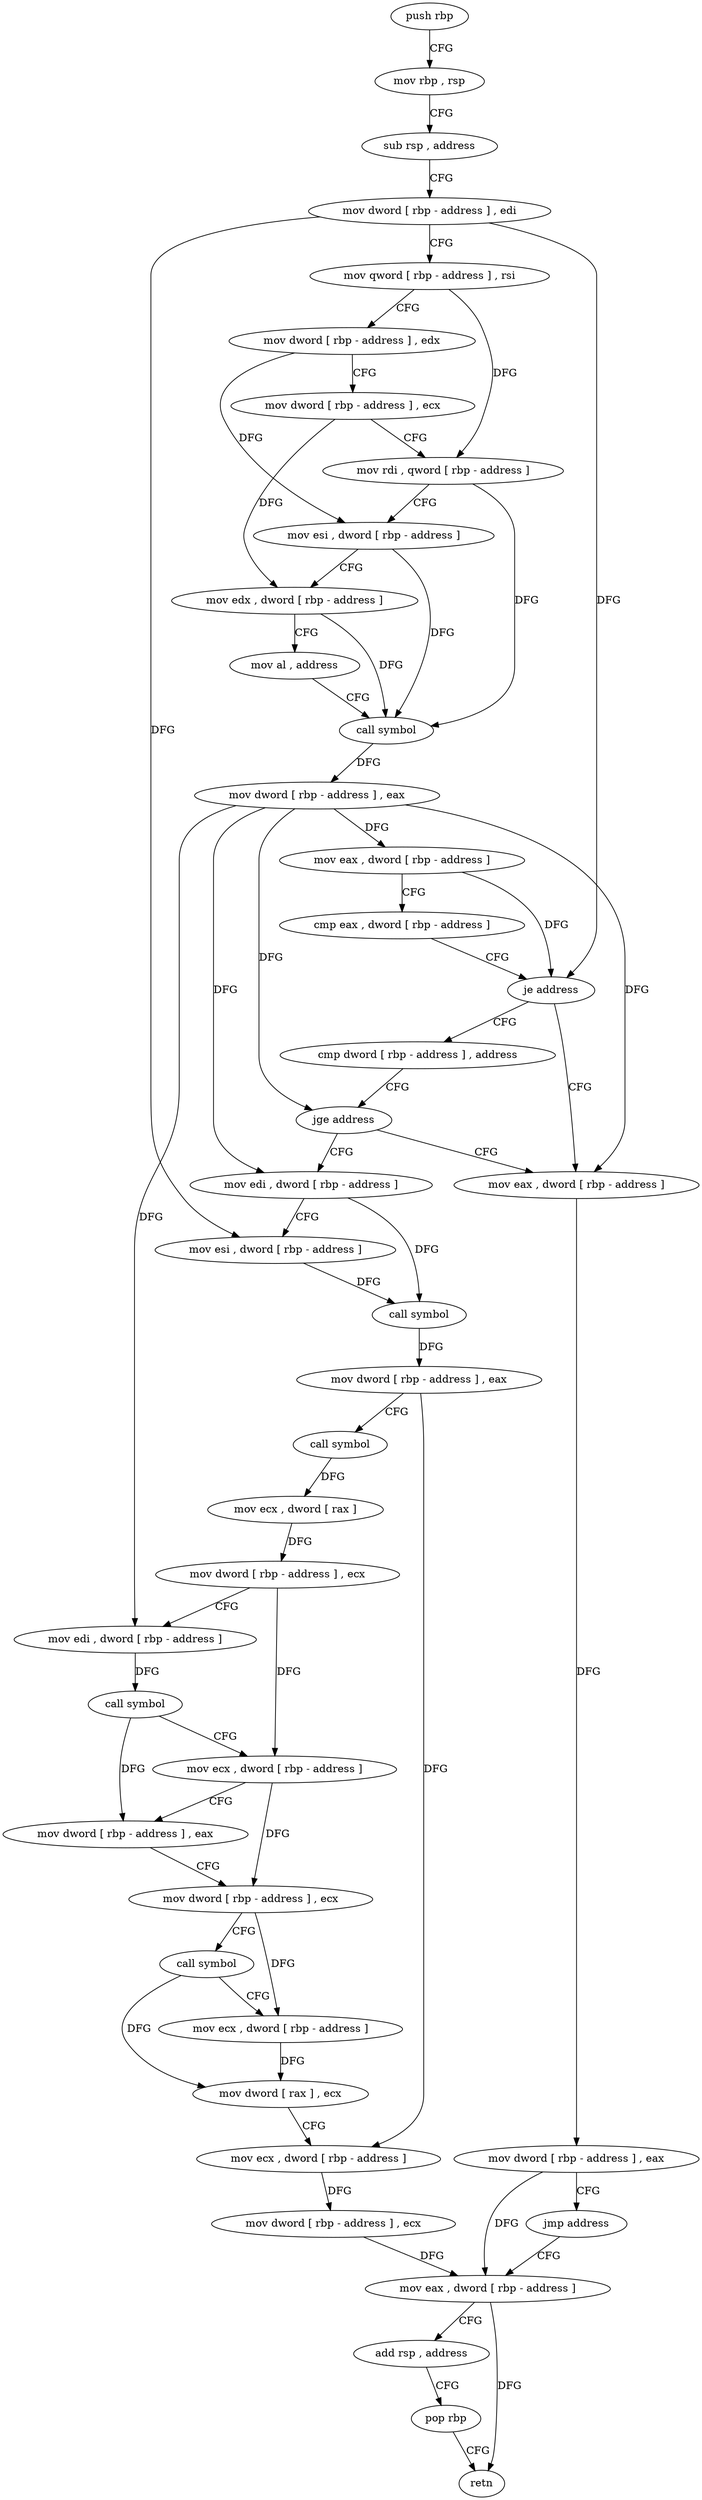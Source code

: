 digraph "func" {
"4255136" [label = "push rbp" ]
"4255137" [label = "mov rbp , rsp" ]
"4255140" [label = "sub rsp , address" ]
"4255144" [label = "mov dword [ rbp - address ] , edi" ]
"4255147" [label = "mov qword [ rbp - address ] , rsi" ]
"4255151" [label = "mov dword [ rbp - address ] , edx" ]
"4255154" [label = "mov dword [ rbp - address ] , ecx" ]
"4255157" [label = "mov rdi , qword [ rbp - address ]" ]
"4255161" [label = "mov esi , dword [ rbp - address ]" ]
"4255164" [label = "mov edx , dword [ rbp - address ]" ]
"4255167" [label = "mov al , address" ]
"4255169" [label = "call symbol" ]
"4255174" [label = "mov dword [ rbp - address ] , eax" ]
"4255177" [label = "mov eax , dword [ rbp - address ]" ]
"4255180" [label = "cmp eax , dword [ rbp - address ]" ]
"4255183" [label = "je address" ]
"4255199" [label = "mov eax , dword [ rbp - address ]" ]
"4255189" [label = "cmp dword [ rbp - address ] , address" ]
"4255202" [label = "mov dword [ rbp - address ] , eax" ]
"4255205" [label = "jmp address" ]
"4255267" [label = "mov eax , dword [ rbp - address ]" ]
"4255193" [label = "jge address" ]
"4255210" [label = "mov edi , dword [ rbp - address ]" ]
"4255270" [label = "add rsp , address" ]
"4255274" [label = "pop rbp" ]
"4255275" [label = "retn" ]
"4255213" [label = "mov esi , dword [ rbp - address ]" ]
"4255216" [label = "call symbol" ]
"4255221" [label = "mov dword [ rbp - address ] , eax" ]
"4255224" [label = "call symbol" ]
"4255229" [label = "mov ecx , dword [ rax ]" ]
"4255231" [label = "mov dword [ rbp - address ] , ecx" ]
"4255234" [label = "mov edi , dword [ rbp - address ]" ]
"4255237" [label = "call symbol" ]
"4255242" [label = "mov ecx , dword [ rbp - address ]" ]
"4255245" [label = "mov dword [ rbp - address ] , eax" ]
"4255248" [label = "mov dword [ rbp - address ] , ecx" ]
"4255251" [label = "call symbol" ]
"4255256" [label = "mov ecx , dword [ rbp - address ]" ]
"4255259" [label = "mov dword [ rax ] , ecx" ]
"4255261" [label = "mov ecx , dword [ rbp - address ]" ]
"4255264" [label = "mov dword [ rbp - address ] , ecx" ]
"4255136" -> "4255137" [ label = "CFG" ]
"4255137" -> "4255140" [ label = "CFG" ]
"4255140" -> "4255144" [ label = "CFG" ]
"4255144" -> "4255147" [ label = "CFG" ]
"4255144" -> "4255183" [ label = "DFG" ]
"4255144" -> "4255213" [ label = "DFG" ]
"4255147" -> "4255151" [ label = "CFG" ]
"4255147" -> "4255157" [ label = "DFG" ]
"4255151" -> "4255154" [ label = "CFG" ]
"4255151" -> "4255161" [ label = "DFG" ]
"4255154" -> "4255157" [ label = "CFG" ]
"4255154" -> "4255164" [ label = "DFG" ]
"4255157" -> "4255161" [ label = "CFG" ]
"4255157" -> "4255169" [ label = "DFG" ]
"4255161" -> "4255164" [ label = "CFG" ]
"4255161" -> "4255169" [ label = "DFG" ]
"4255164" -> "4255167" [ label = "CFG" ]
"4255164" -> "4255169" [ label = "DFG" ]
"4255167" -> "4255169" [ label = "CFG" ]
"4255169" -> "4255174" [ label = "DFG" ]
"4255174" -> "4255177" [ label = "DFG" ]
"4255174" -> "4255199" [ label = "DFG" ]
"4255174" -> "4255193" [ label = "DFG" ]
"4255174" -> "4255210" [ label = "DFG" ]
"4255174" -> "4255234" [ label = "DFG" ]
"4255177" -> "4255180" [ label = "CFG" ]
"4255177" -> "4255183" [ label = "DFG" ]
"4255180" -> "4255183" [ label = "CFG" ]
"4255183" -> "4255199" [ label = "CFG" ]
"4255183" -> "4255189" [ label = "CFG" ]
"4255199" -> "4255202" [ label = "DFG" ]
"4255189" -> "4255193" [ label = "CFG" ]
"4255202" -> "4255205" [ label = "CFG" ]
"4255202" -> "4255267" [ label = "DFG" ]
"4255205" -> "4255267" [ label = "CFG" ]
"4255267" -> "4255270" [ label = "CFG" ]
"4255267" -> "4255275" [ label = "DFG" ]
"4255193" -> "4255210" [ label = "CFG" ]
"4255193" -> "4255199" [ label = "CFG" ]
"4255210" -> "4255213" [ label = "CFG" ]
"4255210" -> "4255216" [ label = "DFG" ]
"4255270" -> "4255274" [ label = "CFG" ]
"4255274" -> "4255275" [ label = "CFG" ]
"4255213" -> "4255216" [ label = "DFG" ]
"4255216" -> "4255221" [ label = "DFG" ]
"4255221" -> "4255224" [ label = "CFG" ]
"4255221" -> "4255261" [ label = "DFG" ]
"4255224" -> "4255229" [ label = "DFG" ]
"4255229" -> "4255231" [ label = "DFG" ]
"4255231" -> "4255234" [ label = "CFG" ]
"4255231" -> "4255242" [ label = "DFG" ]
"4255234" -> "4255237" [ label = "DFG" ]
"4255237" -> "4255242" [ label = "CFG" ]
"4255237" -> "4255245" [ label = "DFG" ]
"4255242" -> "4255245" [ label = "CFG" ]
"4255242" -> "4255248" [ label = "DFG" ]
"4255245" -> "4255248" [ label = "CFG" ]
"4255248" -> "4255251" [ label = "CFG" ]
"4255248" -> "4255256" [ label = "DFG" ]
"4255251" -> "4255256" [ label = "CFG" ]
"4255251" -> "4255259" [ label = "DFG" ]
"4255256" -> "4255259" [ label = "DFG" ]
"4255259" -> "4255261" [ label = "CFG" ]
"4255261" -> "4255264" [ label = "DFG" ]
"4255264" -> "4255267" [ label = "DFG" ]
}
